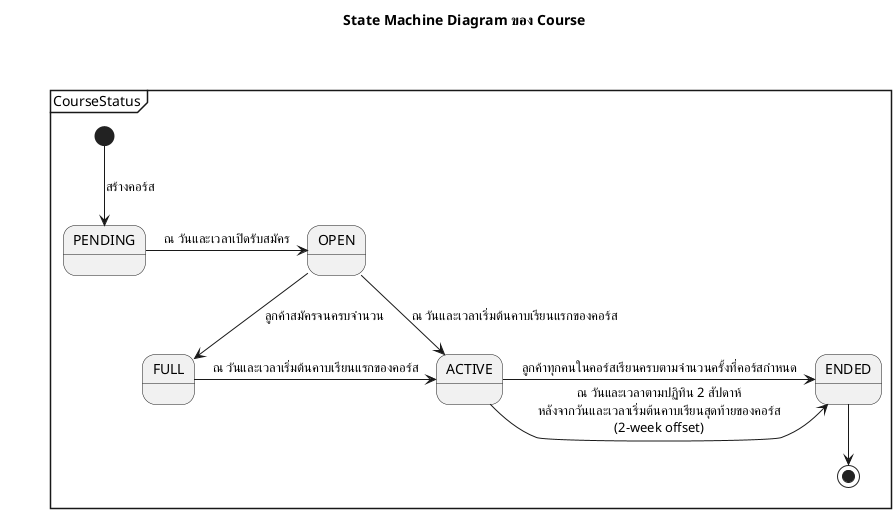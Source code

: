 @startuml
skinparam {
    monochrome true
    defaultFontName Sarabun
}

title State Machine Diagram ของ Course

<style>
mainframe {
    margin 50
}
</style>
mainframe CourseStatus

state "PENDING" as pending
state "OPEN" as open
state "FULL" as full
state "ACTIVE" as active
state "ENDED" as ended

[*] -down-> pending: สร้างคอร์ส
pending -> open: ณ วันและเวลาเปิดรับสมัคร
open -down-> full: ลูกค้าสมัครจนครบจำนวน
full -> active: ณ วันและเวลาเริ่มต้นคาบเรียนแรกของคอร์ส
open -> active: ณ วันและเวลาเริ่มต้นคาบเรียนแรกของคอร์ส
active -> ended: ลูกค้าทุกคนในคอร์สเรียนครบตามจำนวนครั้งที่คอร์สกำหนด
active -> ended: ณ วันและเวลาตามปฏิทิน 2 สัปดาห์\nหลังจากวันและเวลาเริ่มต้นคาบเรียนสุดท้ายของคอร์ส\n(2-week offset)
ended -down-> [*]

@enduml
